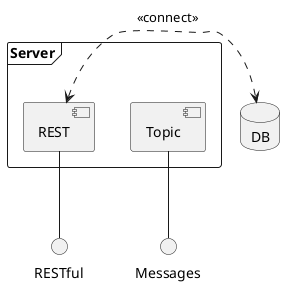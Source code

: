 @startuml

frame "Server" {
  [REST] as rest
  [Topic]
}

interface RESTful as oldrest
interface Messages as msgs

oldrest -up- rest

msgs -up- Topic


database DB

rest <.right.> DB : <<connect>>

@enduml
